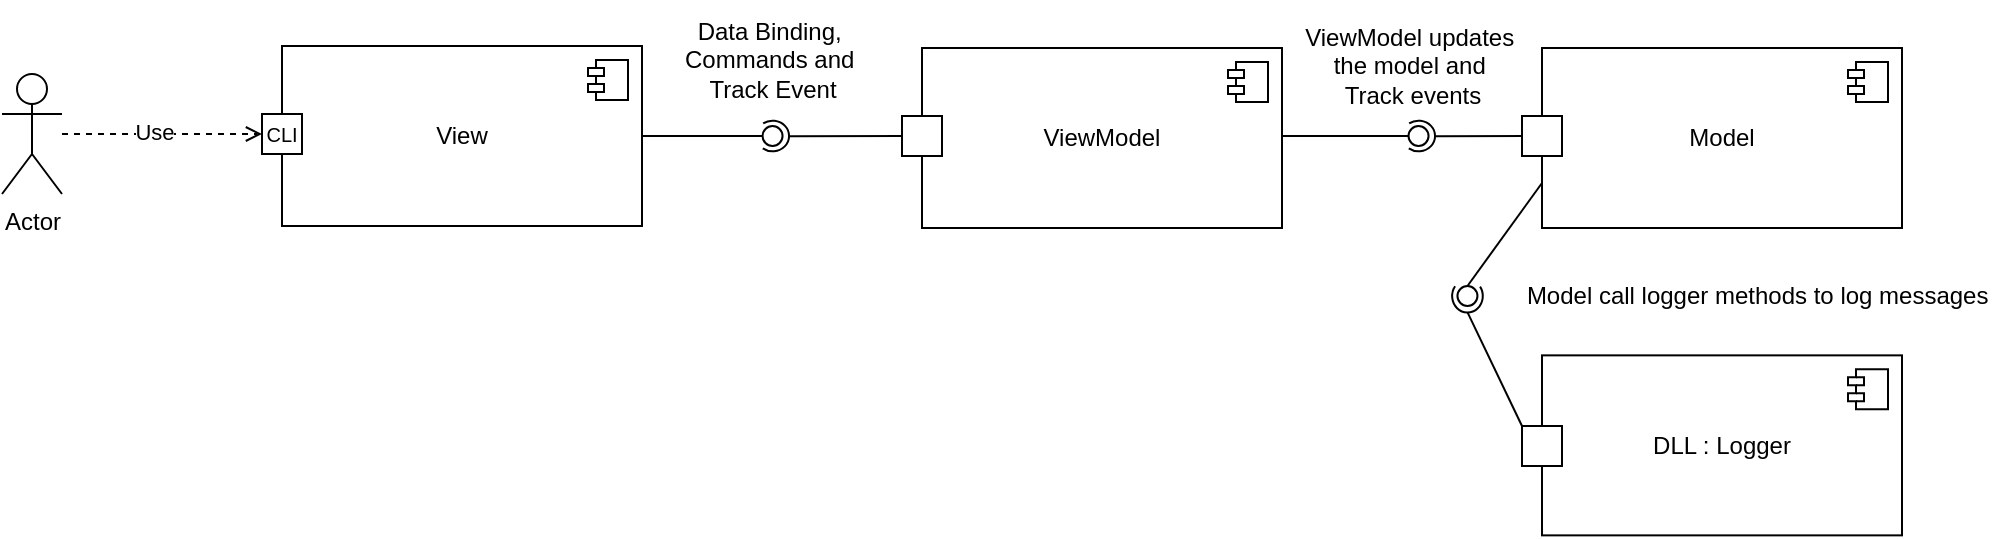 <mxfile version="27.0.2">
  <diagram name="Page-1" id="gz-QfjbXlikXjazIlR9_">
    <mxGraphModel grid="0" page="0" gridSize="10" guides="1" tooltips="1" connect="1" arrows="1" fold="1" pageScale="1" pageWidth="827" pageHeight="1169" math="0" shadow="0">
      <root>
        <mxCell id="0" />
        <mxCell id="1" parent="0" />
        <mxCell id="FEoMIfNOsacfGY0lLskT-38" value="View" style="html=1;dropTarget=0;whiteSpace=wrap;" vertex="1" parent="1">
          <mxGeometry x="590" y="170" width="180" height="90" as="geometry" />
        </mxCell>
        <mxCell id="FEoMIfNOsacfGY0lLskT-39" value="" style="shape=module;jettyWidth=8;jettyHeight=4;" vertex="1" parent="FEoMIfNOsacfGY0lLskT-38">
          <mxGeometry x="1" width="20" height="20" relative="1" as="geometry">
            <mxPoint x="-27" y="7" as="offset" />
          </mxGeometry>
        </mxCell>
        <mxCell id="FEoMIfNOsacfGY0lLskT-40" value="ViewModel" style="html=1;dropTarget=0;whiteSpace=wrap;" vertex="1" parent="1">
          <mxGeometry x="910" y="171" width="180" height="90" as="geometry" />
        </mxCell>
        <mxCell id="FEoMIfNOsacfGY0lLskT-41" value="" style="shape=module;jettyWidth=8;jettyHeight=4;" vertex="1" parent="FEoMIfNOsacfGY0lLskT-40">
          <mxGeometry x="1" width="20" height="20" relative="1" as="geometry">
            <mxPoint x="-27" y="7" as="offset" />
          </mxGeometry>
        </mxCell>
        <mxCell id="FEoMIfNOsacfGY0lLskT-42" value="Model" style="html=1;dropTarget=0;whiteSpace=wrap;" vertex="1" parent="1">
          <mxGeometry x="1220" y="171" width="180" height="90" as="geometry" />
        </mxCell>
        <mxCell id="FEoMIfNOsacfGY0lLskT-43" value="" style="shape=module;jettyWidth=8;jettyHeight=4;" vertex="1" parent="FEoMIfNOsacfGY0lLskT-42">
          <mxGeometry x="1" width="20" height="20" relative="1" as="geometry">
            <mxPoint x="-27" y="7" as="offset" />
          </mxGeometry>
        </mxCell>
        <mxCell id="FEoMIfNOsacfGY0lLskT-44" value="DLL : Logger" style="html=1;dropTarget=0;whiteSpace=wrap;" vertex="1" parent="1">
          <mxGeometry x="1220" y="324.68" width="180" height="90" as="geometry" />
        </mxCell>
        <mxCell id="FEoMIfNOsacfGY0lLskT-45" value="" style="shape=module;jettyWidth=8;jettyHeight=4;" vertex="1" parent="FEoMIfNOsacfGY0lLskT-44">
          <mxGeometry x="1" width="20" height="20" relative="1" as="geometry">
            <mxPoint x="-27" y="7" as="offset" />
          </mxGeometry>
        </mxCell>
        <mxCell id="FEoMIfNOsacfGY0lLskT-46" value="Actor" style="shape=umlActor;verticalLabelPosition=bottom;verticalAlign=top;html=1;outlineConnect=0;" vertex="1" parent="1">
          <mxGeometry x="450" y="184" width="30" height="60" as="geometry" />
        </mxCell>
        <mxCell id="FEoMIfNOsacfGY0lLskT-47" value="" style="whiteSpace=wrap;html=1;aspect=fixed;" vertex="1" parent="1">
          <mxGeometry x="580" y="204" width="20" height="20" as="geometry" />
        </mxCell>
        <mxCell id="FEoMIfNOsacfGY0lLskT-48" value="&lt;font style=&quot;font-size: 10px;&quot;&gt;CLI&lt;/font&gt;" style="text;html=1;align=center;verticalAlign=middle;whiteSpace=wrap;rounded=0;" vertex="1" parent="1">
          <mxGeometry x="560" y="199" width="60" height="30" as="geometry" />
        </mxCell>
        <mxCell id="FEoMIfNOsacfGY0lLskT-49" value="" style="endArrow=open;html=1;rounded=0;entryX=0;entryY=0.5;entryDx=0;entryDy=0;endFill=0;dashed=1;" edge="1" parent="1" source="FEoMIfNOsacfGY0lLskT-46" target="FEoMIfNOsacfGY0lLskT-47">
          <mxGeometry width="50" height="50" relative="1" as="geometry">
            <mxPoint x="570" y="390" as="sourcePoint" />
            <mxPoint x="620" y="340" as="targetPoint" />
            <Array as="points" />
          </mxGeometry>
        </mxCell>
        <mxCell id="FEoMIfNOsacfGY0lLskT-50" value="Use" style="edgeLabel;html=1;align=center;verticalAlign=middle;resizable=0;points=[];" connectable="0" vertex="1" parent="FEoMIfNOsacfGY0lLskT-49">
          <mxGeometry x="-0.091" y="1" relative="1" as="geometry">
            <mxPoint as="offset" />
          </mxGeometry>
        </mxCell>
        <mxCell id="7iOw_5FngOYFJy2I7HHK-38" value="" style="whiteSpace=wrap;html=1;aspect=fixed;" vertex="1" parent="1">
          <mxGeometry x="900" y="205" width="20" height="20" as="geometry" />
        </mxCell>
        <mxCell id="FEoMIfNOsacfGY0lLskT-51" value="" style="endArrow=none;html=1;rounded=0;exitX=1;exitY=0.5;exitDx=0;exitDy=0;entryX=0;entryY=0.5;entryDx=0;entryDy=0;" edge="1" parent="1" source="FEoMIfNOsacfGY0lLskT-38" target="FEoMIfNOsacfGY0lLskT-52">
          <mxGeometry width="50" height="50" relative="1" as="geometry">
            <mxPoint x="790" y="330" as="sourcePoint" />
            <mxPoint x="830" y="214" as="targetPoint" />
          </mxGeometry>
        </mxCell>
        <mxCell id="FEoMIfNOsacfGY0lLskT-52" value="" style="ellipse;whiteSpace=wrap;html=1;aspect=fixed;" vertex="1" parent="1">
          <mxGeometry x="830.27" y="210" width="10" height="10" as="geometry" />
        </mxCell>
        <mxCell id="FEoMIfNOsacfGY0lLskT-53" value="" style="endArrow=none;html=1;rounded=0;exitX=0.01;exitY=0.493;exitDx=0;exitDy=0;entryX=0;entryY=0.5;entryDx=0;entryDy=0;exitPerimeter=0;" edge="1" parent="1" source="FEoMIfNOsacfGY0lLskT-54" target="7iOw_5FngOYFJy2I7HHK-38">
          <mxGeometry width="50" height="50" relative="1" as="geometry">
            <mxPoint x="850" y="213.91" as="sourcePoint" />
            <mxPoint x="890" y="213.91" as="targetPoint" />
          </mxGeometry>
        </mxCell>
        <mxCell id="FEoMIfNOsacfGY0lLskT-54" value="" style="verticalLabelPosition=bottom;verticalAlign=top;html=1;shape=mxgraph.basic.arc;startAngle=0.404;endAngle=0.1;rotation=-180;" vertex="1" parent="1">
          <mxGeometry x="827" y="207.34" width="16.53" height="15.32" as="geometry" />
        </mxCell>
        <mxCell id="7iOw_5FngOYFJy2I7HHK-42" value="Data Binding,&amp;nbsp;&lt;div&gt;Commands and&amp;nbsp;&lt;/div&gt;&lt;div&gt;Track Event&lt;/div&gt;" style="text;html=1;align=center;verticalAlign=middle;resizable=0;points=[];autosize=1;strokeColor=none;fillColor=none;" vertex="1" parent="1">
          <mxGeometry x="780.27" y="147.34" width="110" height="60" as="geometry" />
        </mxCell>
        <mxCell id="7iOw_5FngOYFJy2I7HHK-43" value="ViewModel updates&amp;nbsp;&lt;div&gt;the model and&amp;nbsp;&lt;/div&gt;&lt;div&gt;Track events&lt;/div&gt;" style="text;html=1;align=center;verticalAlign=middle;resizable=0;points=[];autosize=1;strokeColor=none;fillColor=none;" vertex="1" parent="1">
          <mxGeometry x="1090" y="150" width="130" height="60" as="geometry" />
        </mxCell>
        <mxCell id="7iOw_5FngOYFJy2I7HHK-49" value="" style="ellipse;whiteSpace=wrap;html=1;aspect=fixed;" vertex="1" parent="1">
          <mxGeometry x="1153.27" y="210" width="10" height="10" as="geometry" />
        </mxCell>
        <mxCell id="7iOw_5FngOYFJy2I7HHK-50" value="" style="endArrow=none;html=1;rounded=0;exitX=0.01;exitY=0.493;exitDx=0;exitDy=0;entryX=0;entryY=0.5;entryDx=0;entryDy=0;exitPerimeter=0;" edge="1" parent="1" source="7iOw_5FngOYFJy2I7HHK-51">
          <mxGeometry width="50" height="50" relative="1" as="geometry">
            <mxPoint x="1170" y="214.91" as="sourcePoint" />
            <mxPoint x="1220" y="215" as="targetPoint" />
          </mxGeometry>
        </mxCell>
        <mxCell id="7iOw_5FngOYFJy2I7HHK-51" value="" style="verticalLabelPosition=bottom;verticalAlign=top;html=1;shape=mxgraph.basic.arc;startAngle=0.404;endAngle=0.1;rotation=-180;" vertex="1" parent="1">
          <mxGeometry x="1150" y="207.34" width="16.53" height="15.32" as="geometry" />
        </mxCell>
        <mxCell id="7iOw_5FngOYFJy2I7HHK-52" value="" style="endArrow=none;html=1;rounded=0;exitX=1;exitY=0.5;exitDx=0;exitDy=0;entryX=0;entryY=0.5;entryDx=0;entryDy=0;" edge="1" parent="1" target="7iOw_5FngOYFJy2I7HHK-49">
          <mxGeometry width="50" height="50" relative="1" as="geometry">
            <mxPoint x="1090" y="215" as="sourcePoint" />
            <mxPoint x="1230" y="224" as="targetPoint" />
          </mxGeometry>
        </mxCell>
        <mxCell id="FEoMIfNOsacfGY0lLskT-60" value="" style="endArrow=none;html=1;rounded=0;exitX=1;exitY=0.5;exitDx=0;exitDy=0;entryX=0;entryY=0.75;entryDx=0;entryDy=0;" edge="1" parent="1" source="7iOw_5FngOYFJy2I7HHK-54" target="FEoMIfNOsacfGY0lLskT-42">
          <mxGeometry width="50" height="50" relative="1" as="geometry">
            <mxPoint x="1161.954" y="340" as="sourcePoint" />
            <mxPoint x="1220" y="215" as="targetPoint" />
          </mxGeometry>
        </mxCell>
        <mxCell id="7iOw_5FngOYFJy2I7HHK-58" style="rounded=0;orthogonalLoop=1;jettySize=auto;html=1;exitX=0;exitY=0.5;exitDx=0;exitDy=0;entryX=0;entryY=0.5;entryDx=0;entryDy=0;endArrow=none;startFill=0;" edge="1" parent="1" source="7iOw_5FngOYFJy2I7HHK-61" target="FEoMIfNOsacfGY0lLskT-44">
          <mxGeometry relative="1" as="geometry" />
        </mxCell>
        <mxCell id="7iOw_5FngOYFJy2I7HHK-54" value="" style="ellipse;whiteSpace=wrap;html=1;aspect=fixed;rotation=-90;" vertex="1" parent="1">
          <mxGeometry x="1177.73" y="290" width="10" height="10" as="geometry" />
        </mxCell>
        <mxCell id="7iOw_5FngOYFJy2I7HHK-56" value="" style="verticalLabelPosition=bottom;verticalAlign=top;html=1;shape=mxgraph.basic.arc;startAngle=0.404;endAngle=0.1;rotation=-90;" vertex="1" parent="1">
          <mxGeometry x="1174.47" y="287.34" width="16.53" height="15.32" as="geometry" />
        </mxCell>
        <mxCell id="FEoMIfNOsacfGY0lLskT-62" value="Model call logger methods to log messages&amp;nbsp;" style="text;html=1;align=center;verticalAlign=middle;resizable=0;points=[];autosize=1;strokeColor=none;fillColor=none;" vertex="1" parent="1">
          <mxGeometry x="1203" y="282" width="252" height="26" as="geometry" />
        </mxCell>
        <mxCell id="7iOw_5FngOYFJy2I7HHK-57" value="" style="whiteSpace=wrap;html=1;aspect=fixed;" vertex="1" parent="1">
          <mxGeometry x="1210" y="205" width="20" height="20" as="geometry" />
        </mxCell>
        <mxCell id="7iOw_5FngOYFJy2I7HHK-62" value="" style="rounded=0;orthogonalLoop=1;jettySize=auto;html=1;exitX=0.004;exitY=0.502;exitDx=0;exitDy=0;entryX=0;entryY=0;entryDx=0;entryDy=0;endArrow=none;startFill=0;exitPerimeter=0;" edge="1" parent="1" source="7iOw_5FngOYFJy2I7HHK-56" target="7iOw_5FngOYFJy2I7HHK-61">
          <mxGeometry relative="1" as="geometry">
            <mxPoint x="1183" y="300" as="sourcePoint" />
            <mxPoint x="1220" y="370" as="targetPoint" />
          </mxGeometry>
        </mxCell>
        <mxCell id="7iOw_5FngOYFJy2I7HHK-61" value="" style="whiteSpace=wrap;html=1;aspect=fixed;" vertex="1" parent="1">
          <mxGeometry x="1210" y="360" width="20" height="20" as="geometry" />
        </mxCell>
      </root>
    </mxGraphModel>
  </diagram>
</mxfile>
